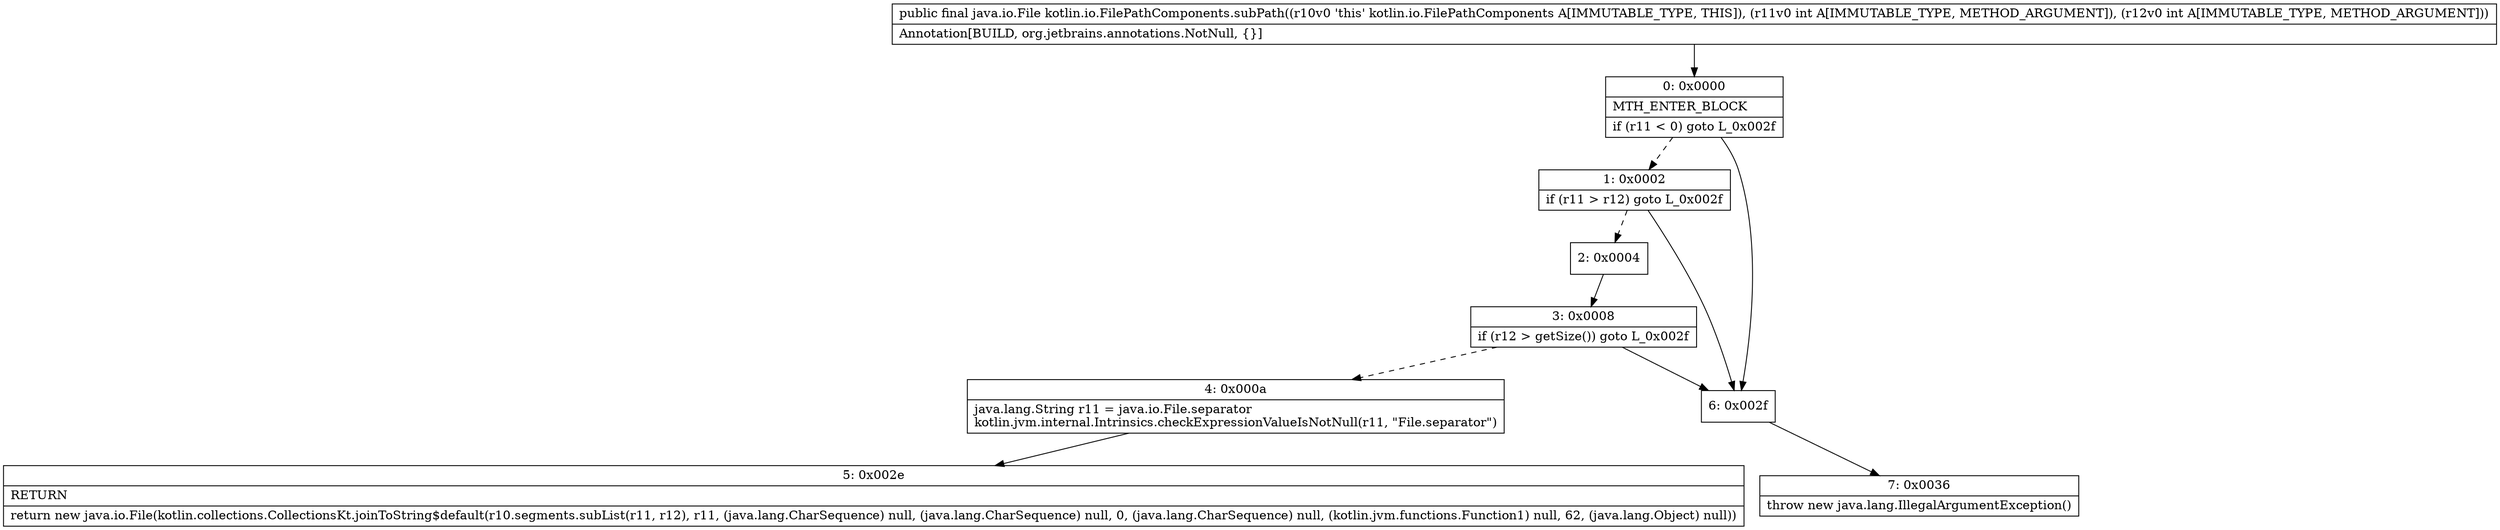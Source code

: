 digraph "CFG forkotlin.io.FilePathComponents.subPath(II)Ljava\/io\/File;" {
Node_0 [shape=record,label="{0\:\ 0x0000|MTH_ENTER_BLOCK\l|if (r11 \< 0) goto L_0x002f\l}"];
Node_1 [shape=record,label="{1\:\ 0x0002|if (r11 \> r12) goto L_0x002f\l}"];
Node_2 [shape=record,label="{2\:\ 0x0004}"];
Node_3 [shape=record,label="{3\:\ 0x0008|if (r12 \> getSize()) goto L_0x002f\l}"];
Node_4 [shape=record,label="{4\:\ 0x000a|java.lang.String r11 = java.io.File.separator\lkotlin.jvm.internal.Intrinsics.checkExpressionValueIsNotNull(r11, \"File.separator\")\l}"];
Node_5 [shape=record,label="{5\:\ 0x002e|RETURN\l|return new java.io.File(kotlin.collections.CollectionsKt.joinToString$default(r10.segments.subList(r11, r12), r11, (java.lang.CharSequence) null, (java.lang.CharSequence) null, 0, (java.lang.CharSequence) null, (kotlin.jvm.functions.Function1) null, 62, (java.lang.Object) null))\l}"];
Node_6 [shape=record,label="{6\:\ 0x002f}"];
Node_7 [shape=record,label="{7\:\ 0x0036|throw new java.lang.IllegalArgumentException()\l}"];
MethodNode[shape=record,label="{public final java.io.File kotlin.io.FilePathComponents.subPath((r10v0 'this' kotlin.io.FilePathComponents A[IMMUTABLE_TYPE, THIS]), (r11v0 int A[IMMUTABLE_TYPE, METHOD_ARGUMENT]), (r12v0 int A[IMMUTABLE_TYPE, METHOD_ARGUMENT]))  | Annotation[BUILD, org.jetbrains.annotations.NotNull, \{\}]\l}"];
MethodNode -> Node_0;
Node_0 -> Node_1[style=dashed];
Node_0 -> Node_6;
Node_1 -> Node_2[style=dashed];
Node_1 -> Node_6;
Node_2 -> Node_3;
Node_3 -> Node_4[style=dashed];
Node_3 -> Node_6;
Node_4 -> Node_5;
Node_6 -> Node_7;
}

